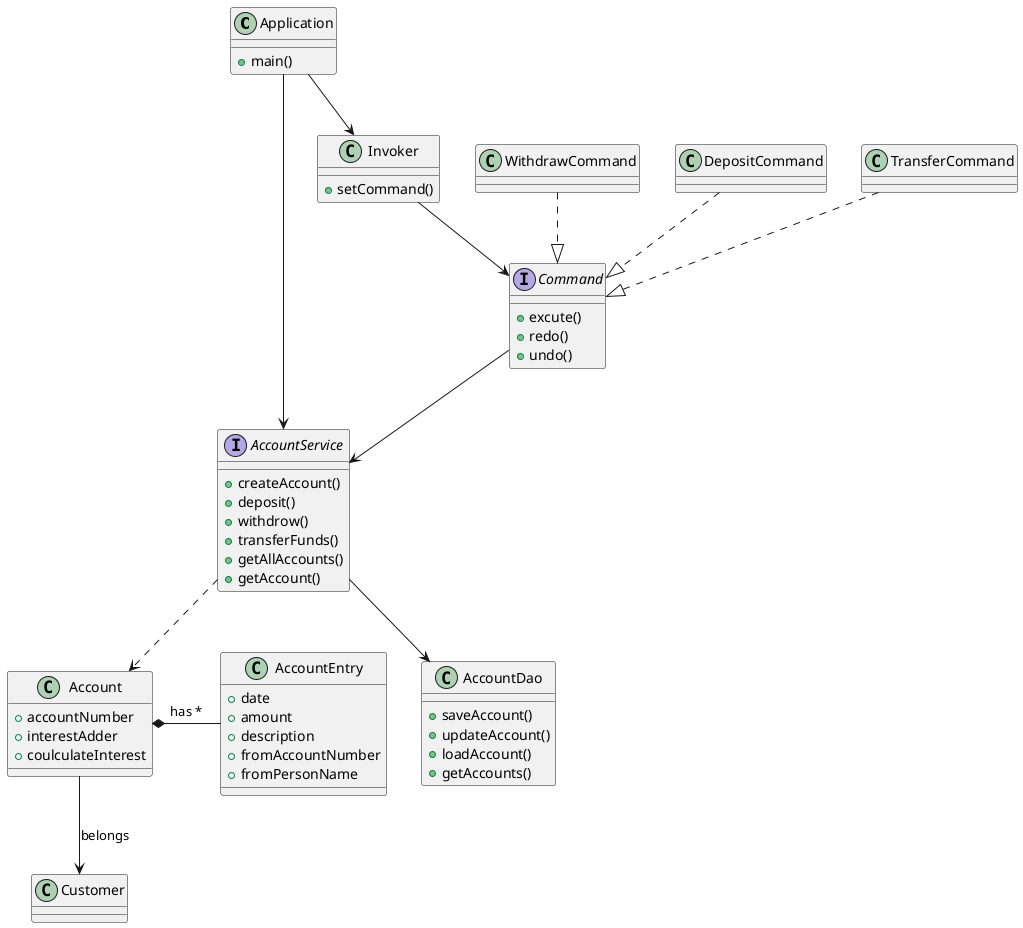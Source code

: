@startuml
class Application{
    +main()
}
interface AccountService{
    +createAccount()
    +deposit()
    +withdrow()
    +transferFunds()
    +getAllAccounts()
    +getAccount()
}
class AccountDao{
    +saveAccount()
    +updateAccount()
    +loadAccount()
    +getAccounts()
}
class Account{
    +accountNumber
    +interestAdder
    +coulculateInterest
}

class AccountEntry {
    +date
    +amount
    +description
    +fromAccountNumber
    +fromPersonName
}

interface Command {
    +excute()
    +redo()
    +undo()
}
class Invoker {
    +setCommand()
}
Application --> Invoker
Invoker --> Command
WithdrawCommand ..|> Command
DepositCommand ..|> Command
TransferCommand ..|> Command
Command --> AccountService
Application --> AccountService
AccountService --> AccountDao
AccountService ..> Account
Account --> Customer : belongs
Account *- AccountEntry: has *


@enduml